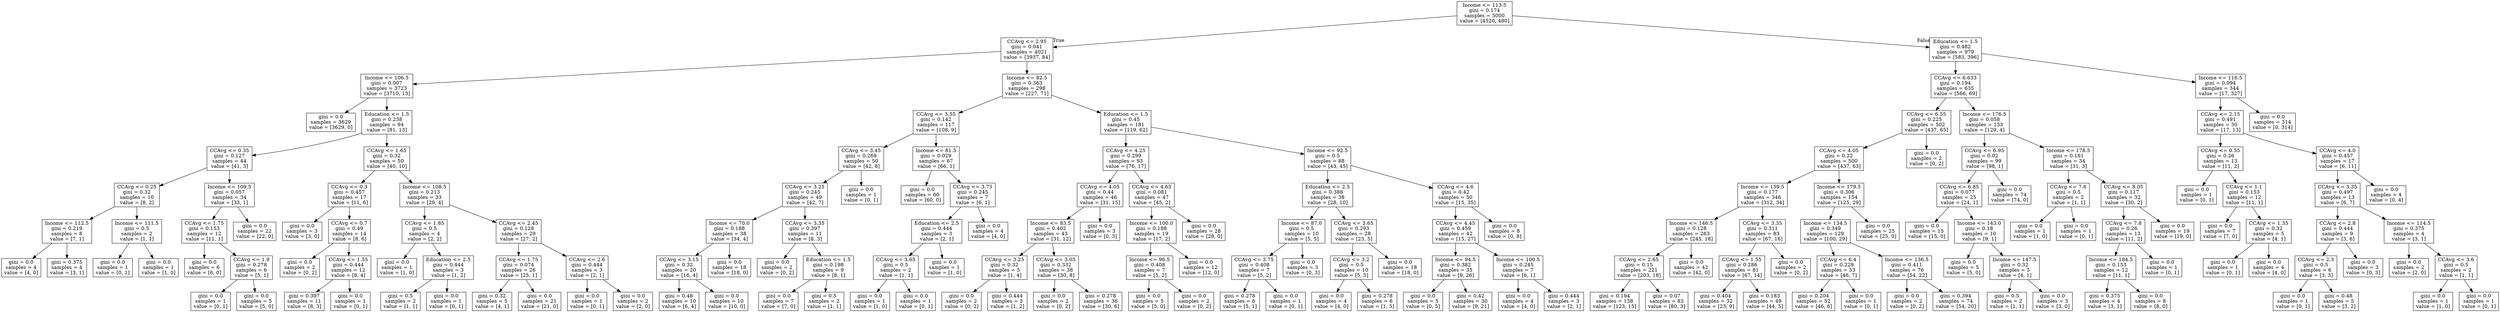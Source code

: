 digraph Tree {
node [shape=box] ;
0 [label="Income <= 113.5\ngini = 0.174\nsamples = 5000\nvalue = [4520, 480]"] ;
1 [label="CCAvg <= 2.95\ngini = 0.041\nsamples = 4021\nvalue = [3937, 84]"] ;
0 -> 1 [labeldistance=2.5, labelangle=45, headlabel="True"] ;
2 [label="Income <= 106.5\ngini = 0.007\nsamples = 3723\nvalue = [3710, 13]"] ;
1 -> 2 ;
3 [label="gini = 0.0\nsamples = 3629\nvalue = [3629, 0]"] ;
2 -> 3 ;
4 [label="Education <= 1.5\ngini = 0.238\nsamples = 94\nvalue = [81, 13]"] ;
2 -> 4 ;
5 [label="CCAvg <= 0.35\ngini = 0.127\nsamples = 44\nvalue = [41, 3]"] ;
4 -> 5 ;
6 [label="CCAvg <= 0.25\ngini = 0.32\nsamples = 10\nvalue = [8, 2]"] ;
5 -> 6 ;
7 [label="Income <= 112.5\ngini = 0.219\nsamples = 8\nvalue = [7, 1]"] ;
6 -> 7 ;
8 [label="gini = 0.0\nsamples = 4\nvalue = [4, 0]"] ;
7 -> 8 ;
9 [label="gini = 0.375\nsamples = 4\nvalue = [3, 1]"] ;
7 -> 9 ;
10 [label="Income <= 111.5\ngini = 0.5\nsamples = 2\nvalue = [1, 1]"] ;
6 -> 10 ;
11 [label="gini = 0.0\nsamples = 1\nvalue = [0, 1]"] ;
10 -> 11 ;
12 [label="gini = 0.0\nsamples = 1\nvalue = [1, 0]"] ;
10 -> 12 ;
13 [label="Income <= 109.5\ngini = 0.057\nsamples = 34\nvalue = [33, 1]"] ;
5 -> 13 ;
14 [label="CCAvg <= 1.75\ngini = 0.153\nsamples = 12\nvalue = [11, 1]"] ;
13 -> 14 ;
15 [label="gini = 0.0\nsamples = 6\nvalue = [6, 0]"] ;
14 -> 15 ;
16 [label="CCAvg <= 1.9\ngini = 0.278\nsamples = 6\nvalue = [5, 1]"] ;
14 -> 16 ;
17 [label="gini = 0.0\nsamples = 1\nvalue = [0, 1]"] ;
16 -> 17 ;
18 [label="gini = 0.0\nsamples = 5\nvalue = [5, 0]"] ;
16 -> 18 ;
19 [label="gini = 0.0\nsamples = 22\nvalue = [22, 0]"] ;
13 -> 19 ;
20 [label="CCAvg <= 1.65\ngini = 0.32\nsamples = 50\nvalue = [40, 10]"] ;
4 -> 20 ;
21 [label="CCAvg <= 0.3\ngini = 0.457\nsamples = 17\nvalue = [11, 6]"] ;
20 -> 21 ;
22 [label="gini = 0.0\nsamples = 3\nvalue = [3, 0]"] ;
21 -> 22 ;
23 [label="CCAvg <= 0.7\ngini = 0.49\nsamples = 14\nvalue = [8, 6]"] ;
21 -> 23 ;
24 [label="gini = 0.0\nsamples = 2\nvalue = [0, 2]"] ;
23 -> 24 ;
25 [label="CCAvg <= 1.55\ngini = 0.444\nsamples = 12\nvalue = [8, 4]"] ;
23 -> 25 ;
26 [label="gini = 0.397\nsamples = 11\nvalue = [8, 3]"] ;
25 -> 26 ;
27 [label="gini = 0.0\nsamples = 1\nvalue = [0, 1]"] ;
25 -> 27 ;
28 [label="Income <= 108.5\ngini = 0.213\nsamples = 33\nvalue = [29, 4]"] ;
20 -> 28 ;
29 [label="CCAvg <= 1.85\ngini = 0.5\nsamples = 4\nvalue = [2, 2]"] ;
28 -> 29 ;
30 [label="gini = 0.0\nsamples = 1\nvalue = [1, 0]"] ;
29 -> 30 ;
31 [label="Education <= 2.5\ngini = 0.444\nsamples = 3\nvalue = [1, 2]"] ;
29 -> 31 ;
32 [label="gini = 0.5\nsamples = 2\nvalue = [1, 1]"] ;
31 -> 32 ;
33 [label="gini = 0.0\nsamples = 1\nvalue = [0, 1]"] ;
31 -> 33 ;
34 [label="CCAvg <= 2.45\ngini = 0.128\nsamples = 29\nvalue = [27, 2]"] ;
28 -> 34 ;
35 [label="CCAvg <= 1.75\ngini = 0.074\nsamples = 26\nvalue = [25, 1]"] ;
34 -> 35 ;
36 [label="gini = 0.32\nsamples = 5\nvalue = [4, 1]"] ;
35 -> 36 ;
37 [label="gini = 0.0\nsamples = 21\nvalue = [21, 0]"] ;
35 -> 37 ;
38 [label="CCAvg <= 2.6\ngini = 0.444\nsamples = 3\nvalue = [2, 1]"] ;
34 -> 38 ;
39 [label="gini = 0.0\nsamples = 1\nvalue = [0, 1]"] ;
38 -> 39 ;
40 [label="gini = 0.0\nsamples = 2\nvalue = [2, 0]"] ;
38 -> 40 ;
41 [label="Income <= 82.5\ngini = 0.363\nsamples = 298\nvalue = [227, 71]"] ;
1 -> 41 ;
42 [label="CCAvg <= 3.55\ngini = 0.142\nsamples = 117\nvalue = [108, 9]"] ;
41 -> 42 ;
43 [label="CCAvg <= 3.45\ngini = 0.269\nsamples = 50\nvalue = [42, 8]"] ;
42 -> 43 ;
44 [label="CCAvg <= 3.25\ngini = 0.245\nsamples = 49\nvalue = [42, 7]"] ;
43 -> 44 ;
45 [label="Income <= 70.0\ngini = 0.188\nsamples = 38\nvalue = [34, 4]"] ;
44 -> 45 ;
46 [label="CCAvg <= 3.15\ngini = 0.32\nsamples = 20\nvalue = [16, 4]"] ;
45 -> 46 ;
47 [label="gini = 0.48\nsamples = 10\nvalue = [6, 4]"] ;
46 -> 47 ;
48 [label="gini = 0.0\nsamples = 10\nvalue = [10, 0]"] ;
46 -> 48 ;
49 [label="gini = 0.0\nsamples = 18\nvalue = [18, 0]"] ;
45 -> 49 ;
50 [label="CCAvg <= 3.35\ngini = 0.397\nsamples = 11\nvalue = [8, 3]"] ;
44 -> 50 ;
51 [label="gini = 0.0\nsamples = 2\nvalue = [0, 2]"] ;
50 -> 51 ;
52 [label="Education <= 1.5\ngini = 0.198\nsamples = 9\nvalue = [8, 1]"] ;
50 -> 52 ;
53 [label="gini = 0.0\nsamples = 7\nvalue = [7, 0]"] ;
52 -> 53 ;
54 [label="gini = 0.5\nsamples = 2\nvalue = [1, 1]"] ;
52 -> 54 ;
55 [label="gini = 0.0\nsamples = 1\nvalue = [0, 1]"] ;
43 -> 55 ;
56 [label="Income <= 81.5\ngini = 0.029\nsamples = 67\nvalue = [66, 1]"] ;
42 -> 56 ;
57 [label="gini = 0.0\nsamples = 60\nvalue = [60, 0]"] ;
56 -> 57 ;
58 [label="CCAvg <= 3.75\ngini = 0.245\nsamples = 7\nvalue = [6, 1]"] ;
56 -> 58 ;
59 [label="Education <= 2.5\ngini = 0.444\nsamples = 3\nvalue = [2, 1]"] ;
58 -> 59 ;
60 [label="CCAvg <= 3.65\ngini = 0.5\nsamples = 2\nvalue = [1, 1]"] ;
59 -> 60 ;
61 [label="gini = 0.0\nsamples = 1\nvalue = [1, 0]"] ;
60 -> 61 ;
62 [label="gini = 0.0\nsamples = 1\nvalue = [0, 1]"] ;
60 -> 62 ;
63 [label="gini = 0.0\nsamples = 1\nvalue = [1, 0]"] ;
59 -> 63 ;
64 [label="gini = 0.0\nsamples = 4\nvalue = [4, 0]"] ;
58 -> 64 ;
65 [label="Education <= 1.5\ngini = 0.45\nsamples = 181\nvalue = [119, 62]"] ;
41 -> 65 ;
66 [label="CCAvg <= 4.25\ngini = 0.299\nsamples = 93\nvalue = [76, 17]"] ;
65 -> 66 ;
67 [label="CCAvg <= 4.05\ngini = 0.44\nsamples = 46\nvalue = [31, 15]"] ;
66 -> 67 ;
68 [label="Income <= 83.5\ngini = 0.402\nsamples = 43\nvalue = [31, 12]"] ;
67 -> 68 ;
69 [label="CCAvg <= 3.25\ngini = 0.32\nsamples = 5\nvalue = [1, 4]"] ;
68 -> 69 ;
70 [label="gini = 0.0\nsamples = 2\nvalue = [0, 2]"] ;
69 -> 70 ;
71 [label="gini = 0.444\nsamples = 3\nvalue = [1, 2]"] ;
69 -> 71 ;
72 [label="CCAvg <= 3.05\ngini = 0.332\nsamples = 38\nvalue = [30, 8]"] ;
68 -> 72 ;
73 [label="gini = 0.0\nsamples = 2\nvalue = [0, 2]"] ;
72 -> 73 ;
74 [label="gini = 0.278\nsamples = 36\nvalue = [30, 6]"] ;
72 -> 74 ;
75 [label="gini = 0.0\nsamples = 3\nvalue = [0, 3]"] ;
67 -> 75 ;
76 [label="CCAvg <= 4.65\ngini = 0.081\nsamples = 47\nvalue = [45, 2]"] ;
66 -> 76 ;
77 [label="Income <= 100.0\ngini = 0.188\nsamples = 19\nvalue = [17, 2]"] ;
76 -> 77 ;
78 [label="Income <= 96.5\ngini = 0.408\nsamples = 7\nvalue = [5, 2]"] ;
77 -> 78 ;
79 [label="gini = 0.0\nsamples = 5\nvalue = [5, 0]"] ;
78 -> 79 ;
80 [label="gini = 0.0\nsamples = 2\nvalue = [0, 2]"] ;
78 -> 80 ;
81 [label="gini = 0.0\nsamples = 12\nvalue = [12, 0]"] ;
77 -> 81 ;
82 [label="gini = 0.0\nsamples = 28\nvalue = [28, 0]"] ;
76 -> 82 ;
83 [label="Income <= 92.5\ngini = 0.5\nsamples = 88\nvalue = [43, 45]"] ;
65 -> 83 ;
84 [label="Education <= 2.5\ngini = 0.388\nsamples = 38\nvalue = [28, 10]"] ;
83 -> 84 ;
85 [label="Income <= 87.0\ngini = 0.5\nsamples = 10\nvalue = [5, 5]"] ;
84 -> 85 ;
86 [label="CCAvg <= 3.75\ngini = 0.408\nsamples = 7\nvalue = [5, 2]"] ;
85 -> 86 ;
87 [label="gini = 0.278\nsamples = 6\nvalue = [5, 1]"] ;
86 -> 87 ;
88 [label="gini = 0.0\nsamples = 1\nvalue = [0, 1]"] ;
86 -> 88 ;
89 [label="gini = 0.0\nsamples = 3\nvalue = [0, 3]"] ;
85 -> 89 ;
90 [label="CCAvg <= 3.65\ngini = 0.293\nsamples = 28\nvalue = [23, 5]"] ;
84 -> 90 ;
91 [label="CCAvg <= 3.2\ngini = 0.5\nsamples = 10\nvalue = [5, 5]"] ;
90 -> 91 ;
92 [label="gini = 0.0\nsamples = 4\nvalue = [4, 0]"] ;
91 -> 92 ;
93 [label="gini = 0.278\nsamples = 6\nvalue = [1, 5]"] ;
91 -> 93 ;
94 [label="gini = 0.0\nsamples = 18\nvalue = [18, 0]"] ;
90 -> 94 ;
95 [label="CCAvg <= 4.6\ngini = 0.42\nsamples = 50\nvalue = [15, 35]"] ;
83 -> 95 ;
96 [label="CCAvg <= 4.45\ngini = 0.459\nsamples = 42\nvalue = [15, 27]"] ;
95 -> 96 ;
97 [label="Income <= 94.5\ngini = 0.382\nsamples = 35\nvalue = [9, 26]"] ;
96 -> 97 ;
98 [label="gini = 0.0\nsamples = 5\nvalue = [0, 5]"] ;
97 -> 98 ;
99 [label="gini = 0.42\nsamples = 30\nvalue = [9, 21]"] ;
97 -> 99 ;
100 [label="Income <= 100.5\ngini = 0.245\nsamples = 7\nvalue = [6, 1]"] ;
96 -> 100 ;
101 [label="gini = 0.0\nsamples = 4\nvalue = [4, 0]"] ;
100 -> 101 ;
102 [label="gini = 0.444\nsamples = 3\nvalue = [2, 1]"] ;
100 -> 102 ;
103 [label="gini = 0.0\nsamples = 8\nvalue = [0, 8]"] ;
95 -> 103 ;
104 [label="Education <= 1.5\ngini = 0.482\nsamples = 979\nvalue = [583, 396]"] ;
0 -> 104 [labeldistance=2.5, labelangle=-45, headlabel="False"] ;
105 [label="CCAvg <= 6.633\ngini = 0.194\nsamples = 635\nvalue = [566, 69]"] ;
104 -> 105 ;
106 [label="CCAvg <= 6.55\ngini = 0.225\nsamples = 502\nvalue = [437, 65]"] ;
105 -> 106 ;
107 [label="CCAvg <= 4.05\ngini = 0.22\nsamples = 500\nvalue = [437, 63]"] ;
106 -> 107 ;
108 [label="Income <= 159.5\ngini = 0.177\nsamples = 346\nvalue = [312, 34]"] ;
107 -> 108 ;
109 [label="Income <= 146.5\ngini = 0.128\nsamples = 263\nvalue = [245, 18]"] ;
108 -> 109 ;
110 [label="CCAvg <= 2.65\ngini = 0.15\nsamples = 221\nvalue = [203, 18]"] ;
109 -> 110 ;
111 [label="gini = 0.194\nsamples = 138\nvalue = [123, 15]"] ;
110 -> 111 ;
112 [label="gini = 0.07\nsamples = 83\nvalue = [80, 3]"] ;
110 -> 112 ;
113 [label="gini = 0.0\nsamples = 42\nvalue = [42, 0]"] ;
109 -> 113 ;
114 [label="CCAvg <= 3.35\ngini = 0.311\nsamples = 83\nvalue = [67, 16]"] ;
108 -> 114 ;
115 [label="CCAvg <= 1.55\ngini = 0.286\nsamples = 81\nvalue = [67, 14]"] ;
114 -> 115 ;
116 [label="gini = 0.404\nsamples = 32\nvalue = [23, 9]"] ;
115 -> 116 ;
117 [label="gini = 0.183\nsamples = 49\nvalue = [44, 5]"] ;
115 -> 117 ;
118 [label="gini = 0.0\nsamples = 2\nvalue = [0, 2]"] ;
114 -> 118 ;
119 [label="Income <= 179.5\ngini = 0.306\nsamples = 154\nvalue = [125, 29]"] ;
107 -> 119 ;
120 [label="Income <= 134.5\ngini = 0.349\nsamples = 129\nvalue = [100, 29]"] ;
119 -> 120 ;
121 [label="CCAvg <= 6.4\ngini = 0.229\nsamples = 53\nvalue = [46, 7]"] ;
120 -> 121 ;
122 [label="gini = 0.204\nsamples = 52\nvalue = [46, 6]"] ;
121 -> 122 ;
123 [label="gini = 0.0\nsamples = 1\nvalue = [0, 1]"] ;
121 -> 123 ;
124 [label="Income <= 136.5\ngini = 0.411\nsamples = 76\nvalue = [54, 22]"] ;
120 -> 124 ;
125 [label="gini = 0.0\nsamples = 2\nvalue = [0, 2]"] ;
124 -> 125 ;
126 [label="gini = 0.394\nsamples = 74\nvalue = [54, 20]"] ;
124 -> 126 ;
127 [label="gini = 0.0\nsamples = 25\nvalue = [25, 0]"] ;
119 -> 127 ;
128 [label="gini = 0.0\nsamples = 2\nvalue = [0, 2]"] ;
106 -> 128 ;
129 [label="Income <= 176.5\ngini = 0.058\nsamples = 133\nvalue = [129, 4]"] ;
105 -> 129 ;
130 [label="CCAvg <= 6.95\ngini = 0.02\nsamples = 99\nvalue = [98, 1]"] ;
129 -> 130 ;
131 [label="CCAvg <= 6.85\ngini = 0.077\nsamples = 25\nvalue = [24, 1]"] ;
130 -> 131 ;
132 [label="gini = 0.0\nsamples = 15\nvalue = [15, 0]"] ;
131 -> 132 ;
133 [label="Income <= 143.0\ngini = 0.18\nsamples = 10\nvalue = [9, 1]"] ;
131 -> 133 ;
134 [label="gini = 0.0\nsamples = 5\nvalue = [5, 0]"] ;
133 -> 134 ;
135 [label="Income <= 147.5\ngini = 0.32\nsamples = 5\nvalue = [4, 1]"] ;
133 -> 135 ;
136 [label="gini = 0.5\nsamples = 2\nvalue = [1, 1]"] ;
135 -> 136 ;
137 [label="gini = 0.0\nsamples = 3\nvalue = [3, 0]"] ;
135 -> 137 ;
138 [label="gini = 0.0\nsamples = 74\nvalue = [74, 0]"] ;
130 -> 138 ;
139 [label="Income <= 178.5\ngini = 0.161\nsamples = 34\nvalue = [31, 3]"] ;
129 -> 139 ;
140 [label="CCAvg <= 7.6\ngini = 0.5\nsamples = 2\nvalue = [1, 1]"] ;
139 -> 140 ;
141 [label="gini = 0.0\nsamples = 1\nvalue = [1, 0]"] ;
140 -> 141 ;
142 [label="gini = 0.0\nsamples = 1\nvalue = [0, 1]"] ;
140 -> 142 ;
143 [label="CCAvg <= 8.05\ngini = 0.117\nsamples = 32\nvalue = [30, 2]"] ;
139 -> 143 ;
144 [label="CCAvg <= 7.8\ngini = 0.26\nsamples = 13\nvalue = [11, 2]"] ;
143 -> 144 ;
145 [label="Income <= 184.5\ngini = 0.153\nsamples = 12\nvalue = [11, 1]"] ;
144 -> 145 ;
146 [label="gini = 0.375\nsamples = 4\nvalue = [3, 1]"] ;
145 -> 146 ;
147 [label="gini = 0.0\nsamples = 8\nvalue = [8, 0]"] ;
145 -> 147 ;
148 [label="gini = 0.0\nsamples = 1\nvalue = [0, 1]"] ;
144 -> 148 ;
149 [label="gini = 0.0\nsamples = 19\nvalue = [19, 0]"] ;
143 -> 149 ;
150 [label="Income <= 116.5\ngini = 0.094\nsamples = 344\nvalue = [17, 327]"] ;
104 -> 150 ;
151 [label="CCAvg <= 2.15\ngini = 0.491\nsamples = 30\nvalue = [17, 13]"] ;
150 -> 151 ;
152 [label="CCAvg <= 0.55\ngini = 0.26\nsamples = 13\nvalue = [11, 2]"] ;
151 -> 152 ;
153 [label="gini = 0.0\nsamples = 1\nvalue = [0, 1]"] ;
152 -> 153 ;
154 [label="CCAvg <= 1.1\ngini = 0.153\nsamples = 12\nvalue = [11, 1]"] ;
152 -> 154 ;
155 [label="gini = 0.0\nsamples = 7\nvalue = [7, 0]"] ;
154 -> 155 ;
156 [label="CCAvg <= 1.35\ngini = 0.32\nsamples = 5\nvalue = [4, 1]"] ;
154 -> 156 ;
157 [label="gini = 0.0\nsamples = 1\nvalue = [0, 1]"] ;
156 -> 157 ;
158 [label="gini = 0.0\nsamples = 4\nvalue = [4, 0]"] ;
156 -> 158 ;
159 [label="CCAvg <= 4.0\ngini = 0.457\nsamples = 17\nvalue = [6, 11]"] ;
151 -> 159 ;
160 [label="CCAvg <= 3.35\ngini = 0.497\nsamples = 13\nvalue = [6, 7]"] ;
159 -> 160 ;
161 [label="CCAvg <= 2.8\ngini = 0.444\nsamples = 9\nvalue = [3, 6]"] ;
160 -> 161 ;
162 [label="CCAvg <= 2.3\ngini = 0.5\nsamples = 6\nvalue = [3, 3]"] ;
161 -> 162 ;
163 [label="gini = 0.0\nsamples = 1\nvalue = [0, 1]"] ;
162 -> 163 ;
164 [label="gini = 0.48\nsamples = 5\nvalue = [3, 2]"] ;
162 -> 164 ;
165 [label="gini = 0.0\nsamples = 3\nvalue = [0, 3]"] ;
161 -> 165 ;
166 [label="Income <= 114.5\ngini = 0.375\nsamples = 4\nvalue = [3, 1]"] ;
160 -> 166 ;
167 [label="gini = 0.0\nsamples = 2\nvalue = [2, 0]"] ;
166 -> 167 ;
168 [label="CCAvg <= 3.6\ngini = 0.5\nsamples = 2\nvalue = [1, 1]"] ;
166 -> 168 ;
169 [label="gini = 0.0\nsamples = 1\nvalue = [1, 0]"] ;
168 -> 169 ;
170 [label="gini = 0.0\nsamples = 1\nvalue = [0, 1]"] ;
168 -> 170 ;
171 [label="gini = 0.0\nsamples = 4\nvalue = [0, 4]"] ;
159 -> 171 ;
172 [label="gini = 0.0\nsamples = 314\nvalue = [0, 314]"] ;
150 -> 172 ;
}